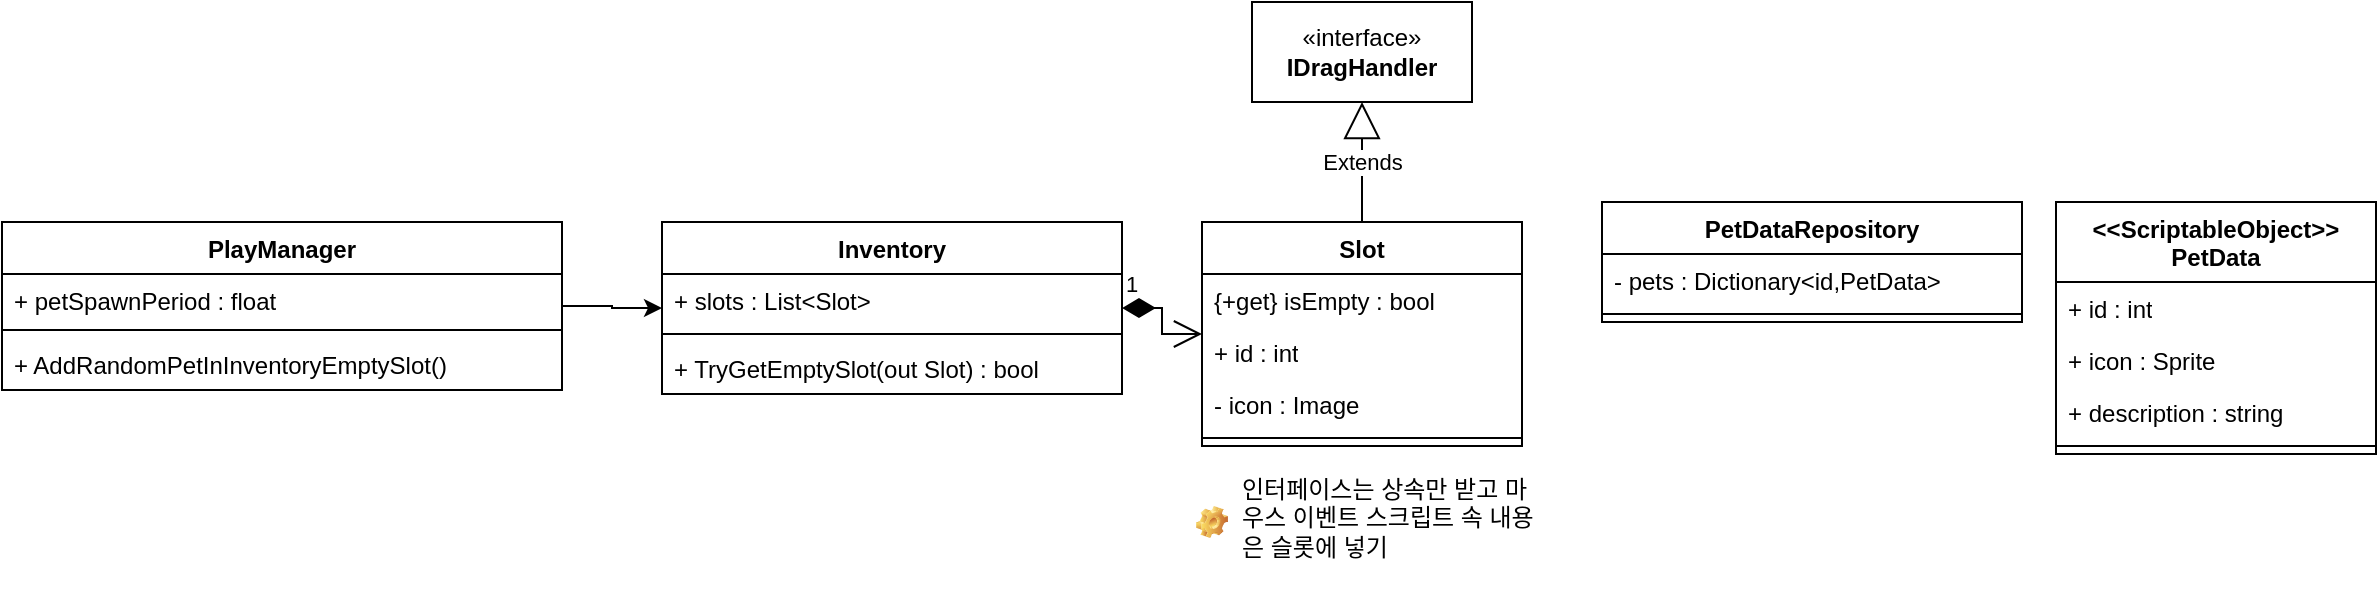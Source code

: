 <mxfile version="22.1.0" type="device">
  <diagram id="C5RBs43oDa-KdzZeNtuy" name="Page-1">
    <mxGraphModel dx="2117" dy="1711" grid="1" gridSize="10" guides="1" tooltips="1" connect="1" arrows="1" fold="1" page="1" pageScale="1" pageWidth="827" pageHeight="1169" math="0" shadow="0">
      <root>
        <mxCell id="WIyWlLk6GJQsqaUBKTNV-0" />
        <mxCell id="WIyWlLk6GJQsqaUBKTNV-1" parent="WIyWlLk6GJQsqaUBKTNV-0" />
        <mxCell id="kNL8a_UzfpbgUxyi0g8W-0" value="Inventory" style="swimlane;fontStyle=1;align=center;verticalAlign=top;childLayout=stackLayout;horizontal=1;startSize=26;horizontalStack=0;resizeParent=1;resizeParentMax=0;resizeLast=0;collapsible=1;marginBottom=0;whiteSpace=wrap;html=1;" parent="WIyWlLk6GJQsqaUBKTNV-1" vertex="1">
          <mxGeometry x="130" y="90" width="230" height="86" as="geometry" />
        </mxCell>
        <mxCell id="kNL8a_UzfpbgUxyi0g8W-1" value="+ slots : List&amp;lt;Slot&amp;gt;" style="text;strokeColor=none;fillColor=none;align=left;verticalAlign=top;spacingLeft=4;spacingRight=4;overflow=hidden;rotatable=0;points=[[0,0.5],[1,0.5]];portConstraint=eastwest;whiteSpace=wrap;html=1;" parent="kNL8a_UzfpbgUxyi0g8W-0" vertex="1">
          <mxGeometry y="26" width="230" height="26" as="geometry" />
        </mxCell>
        <mxCell id="kNL8a_UzfpbgUxyi0g8W-2" value="" style="line;strokeWidth=1;fillColor=none;align=left;verticalAlign=middle;spacingTop=-1;spacingLeft=3;spacingRight=3;rotatable=0;labelPosition=right;points=[];portConstraint=eastwest;strokeColor=inherit;" parent="kNL8a_UzfpbgUxyi0g8W-0" vertex="1">
          <mxGeometry y="52" width="230" height="8" as="geometry" />
        </mxCell>
        <mxCell id="kNL8a_UzfpbgUxyi0g8W-3" value="+ TryGetEmptySlot(out Slot) : bool" style="text;strokeColor=none;fillColor=none;align=left;verticalAlign=top;spacingLeft=4;spacingRight=4;overflow=hidden;rotatable=0;points=[[0,0.5],[1,0.5]];portConstraint=eastwest;whiteSpace=wrap;html=1;" parent="kNL8a_UzfpbgUxyi0g8W-0" vertex="1">
          <mxGeometry y="60" width="230" height="26" as="geometry" />
        </mxCell>
        <mxCell id="kNL8a_UzfpbgUxyi0g8W-4" value="Slot" style="swimlane;fontStyle=1;align=center;verticalAlign=top;childLayout=stackLayout;horizontal=1;startSize=26;horizontalStack=0;resizeParent=1;resizeParentMax=0;resizeLast=0;collapsible=1;marginBottom=0;whiteSpace=wrap;html=1;" parent="WIyWlLk6GJQsqaUBKTNV-1" vertex="1">
          <mxGeometry x="400" y="90" width="160" height="112" as="geometry" />
        </mxCell>
        <mxCell id="kNL8a_UzfpbgUxyi0g8W-23" value="{+get} isEmpty : bool" style="text;strokeColor=none;fillColor=none;align=left;verticalAlign=top;spacingLeft=4;spacingRight=4;overflow=hidden;rotatable=0;points=[[0,0.5],[1,0.5]];portConstraint=eastwest;whiteSpace=wrap;html=1;" parent="kNL8a_UzfpbgUxyi0g8W-4" vertex="1">
          <mxGeometry y="26" width="160" height="26" as="geometry" />
        </mxCell>
        <mxCell id="kNL8a_UzfpbgUxyi0g8W-5" value="+ id : int" style="text;strokeColor=none;fillColor=none;align=left;verticalAlign=top;spacingLeft=4;spacingRight=4;overflow=hidden;rotatable=0;points=[[0,0.5],[1,0.5]];portConstraint=eastwest;whiteSpace=wrap;html=1;" parent="kNL8a_UzfpbgUxyi0g8W-4" vertex="1">
          <mxGeometry y="52" width="160" height="26" as="geometry" />
        </mxCell>
        <mxCell id="kNL8a_UzfpbgUxyi0g8W-8" value="- icon : Image" style="text;strokeColor=none;fillColor=none;align=left;verticalAlign=top;spacingLeft=4;spacingRight=4;overflow=hidden;rotatable=0;points=[[0,0.5],[1,0.5]];portConstraint=eastwest;whiteSpace=wrap;html=1;" parent="kNL8a_UzfpbgUxyi0g8W-4" vertex="1">
          <mxGeometry y="78" width="160" height="26" as="geometry" />
        </mxCell>
        <mxCell id="kNL8a_UzfpbgUxyi0g8W-6" value="" style="line;strokeWidth=1;fillColor=none;align=left;verticalAlign=middle;spacingTop=-1;spacingLeft=3;spacingRight=3;rotatable=0;labelPosition=right;points=[];portConstraint=eastwest;strokeColor=inherit;" parent="kNL8a_UzfpbgUxyi0g8W-4" vertex="1">
          <mxGeometry y="104" width="160" height="8" as="geometry" />
        </mxCell>
        <mxCell id="kNL8a_UzfpbgUxyi0g8W-9" value="PetDataRepository" style="swimlane;fontStyle=1;align=center;verticalAlign=top;childLayout=stackLayout;horizontal=1;startSize=26;horizontalStack=0;resizeParent=1;resizeParentMax=0;resizeLast=0;collapsible=1;marginBottom=0;whiteSpace=wrap;html=1;" parent="WIyWlLk6GJQsqaUBKTNV-1" vertex="1">
          <mxGeometry x="600" y="80" width="210" height="60" as="geometry" />
        </mxCell>
        <mxCell id="kNL8a_UzfpbgUxyi0g8W-10" value="- pets : Dictionary&amp;lt;id,PetData&amp;gt;" style="text;strokeColor=none;fillColor=none;align=left;verticalAlign=top;spacingLeft=4;spacingRight=4;overflow=hidden;rotatable=0;points=[[0,0.5],[1,0.5]];portConstraint=eastwest;whiteSpace=wrap;html=1;" parent="kNL8a_UzfpbgUxyi0g8W-9" vertex="1">
          <mxGeometry y="26" width="210" height="26" as="geometry" />
        </mxCell>
        <mxCell id="kNL8a_UzfpbgUxyi0g8W-12" value="" style="line;strokeWidth=1;fillColor=none;align=left;verticalAlign=middle;spacingTop=-1;spacingLeft=3;spacingRight=3;rotatable=0;labelPosition=right;points=[];portConstraint=eastwest;strokeColor=inherit;" parent="kNL8a_UzfpbgUxyi0g8W-9" vertex="1">
          <mxGeometry y="52" width="210" height="8" as="geometry" />
        </mxCell>
        <mxCell id="kNL8a_UzfpbgUxyi0g8W-13" value="&amp;lt;&amp;lt;ScriptableObject&amp;gt;&amp;gt;&lt;br&gt;PetData" style="swimlane;fontStyle=1;align=center;verticalAlign=top;childLayout=stackLayout;horizontal=1;startSize=40;horizontalStack=0;resizeParent=1;resizeParentMax=0;resizeLast=0;collapsible=1;marginBottom=0;whiteSpace=wrap;html=1;" parent="WIyWlLk6GJQsqaUBKTNV-1" vertex="1">
          <mxGeometry x="827" y="80" width="160" height="126" as="geometry" />
        </mxCell>
        <mxCell id="kNL8a_UzfpbgUxyi0g8W-14" value="+ id : int" style="text;strokeColor=none;fillColor=none;align=left;verticalAlign=top;spacingLeft=4;spacingRight=4;overflow=hidden;rotatable=0;points=[[0,0.5],[1,0.5]];portConstraint=eastwest;whiteSpace=wrap;html=1;" parent="kNL8a_UzfpbgUxyi0g8W-13" vertex="1">
          <mxGeometry y="40" width="160" height="26" as="geometry" />
        </mxCell>
        <mxCell id="kNL8a_UzfpbgUxyi0g8W-15" value="+ icon : Sprite" style="text;strokeColor=none;fillColor=none;align=left;verticalAlign=top;spacingLeft=4;spacingRight=4;overflow=hidden;rotatable=0;points=[[0,0.5],[1,0.5]];portConstraint=eastwest;whiteSpace=wrap;html=1;" parent="kNL8a_UzfpbgUxyi0g8W-13" vertex="1">
          <mxGeometry y="66" width="160" height="26" as="geometry" />
        </mxCell>
        <mxCell id="kNL8a_UzfpbgUxyi0g8W-17" value="+ description : string" style="text;strokeColor=none;fillColor=none;align=left;verticalAlign=top;spacingLeft=4;spacingRight=4;overflow=hidden;rotatable=0;points=[[0,0.5],[1,0.5]];portConstraint=eastwest;whiteSpace=wrap;html=1;" parent="kNL8a_UzfpbgUxyi0g8W-13" vertex="1">
          <mxGeometry y="92" width="160" height="26" as="geometry" />
        </mxCell>
        <mxCell id="kNL8a_UzfpbgUxyi0g8W-16" value="" style="line;strokeWidth=1;fillColor=none;align=left;verticalAlign=middle;spacingTop=-1;spacingLeft=3;spacingRight=3;rotatable=0;labelPosition=right;points=[];portConstraint=eastwest;strokeColor=inherit;" parent="kNL8a_UzfpbgUxyi0g8W-13" vertex="1">
          <mxGeometry y="118" width="160" height="8" as="geometry" />
        </mxCell>
        <mxCell id="kNL8a_UzfpbgUxyi0g8W-18" value="1" style="endArrow=open;html=1;endSize=12;startArrow=diamondThin;startSize=14;startFill=1;edgeStyle=orthogonalEdgeStyle;align=left;verticalAlign=bottom;rounded=0;" parent="WIyWlLk6GJQsqaUBKTNV-1" source="kNL8a_UzfpbgUxyi0g8W-0" target="kNL8a_UzfpbgUxyi0g8W-4" edge="1">
          <mxGeometry x="-1" y="3" relative="1" as="geometry">
            <mxPoint x="540" y="270" as="sourcePoint" />
            <mxPoint x="700" y="270" as="targetPoint" />
          </mxGeometry>
        </mxCell>
        <mxCell id="kNL8a_UzfpbgUxyi0g8W-28" style="edgeStyle=orthogonalEdgeStyle;rounded=0;orthogonalLoop=1;jettySize=auto;html=1;" parent="WIyWlLk6GJQsqaUBKTNV-1" source="kNL8a_UzfpbgUxyi0g8W-24" target="kNL8a_UzfpbgUxyi0g8W-0" edge="1">
          <mxGeometry relative="1" as="geometry" />
        </mxCell>
        <mxCell id="kNL8a_UzfpbgUxyi0g8W-24" value="PlayManager" style="swimlane;fontStyle=1;align=center;verticalAlign=top;childLayout=stackLayout;horizontal=1;startSize=26;horizontalStack=0;resizeParent=1;resizeParentMax=0;resizeLast=0;collapsible=1;marginBottom=0;whiteSpace=wrap;html=1;" parent="WIyWlLk6GJQsqaUBKTNV-1" vertex="1">
          <mxGeometry x="-200" y="90" width="280" height="84" as="geometry" />
        </mxCell>
        <mxCell id="kNL8a_UzfpbgUxyi0g8W-29" value="+ petSpawnPeriod : float" style="text;strokeColor=none;fillColor=none;align=left;verticalAlign=top;spacingLeft=4;spacingRight=4;overflow=hidden;rotatable=0;points=[[0,0.5],[1,0.5]];portConstraint=eastwest;whiteSpace=wrap;html=1;" parent="kNL8a_UzfpbgUxyi0g8W-24" vertex="1">
          <mxGeometry y="26" width="280" height="24" as="geometry" />
        </mxCell>
        <mxCell id="kNL8a_UzfpbgUxyi0g8W-26" value="" style="line;strokeWidth=1;fillColor=none;align=left;verticalAlign=middle;spacingTop=-1;spacingLeft=3;spacingRight=3;rotatable=0;labelPosition=right;points=[];portConstraint=eastwest;strokeColor=inherit;" parent="kNL8a_UzfpbgUxyi0g8W-24" vertex="1">
          <mxGeometry y="50" width="280" height="8" as="geometry" />
        </mxCell>
        <mxCell id="kNL8a_UzfpbgUxyi0g8W-27" value="+ AddRandomPetInInventoryEmptySlot()" style="text;strokeColor=none;fillColor=none;align=left;verticalAlign=top;spacingLeft=4;spacingRight=4;overflow=hidden;rotatable=0;points=[[0,0.5],[1,0.5]];portConstraint=eastwest;whiteSpace=wrap;html=1;" parent="kNL8a_UzfpbgUxyi0g8W-24" vertex="1">
          <mxGeometry y="58" width="280" height="26" as="geometry" />
        </mxCell>
        <mxCell id="kNL8a_UzfpbgUxyi0g8W-30" value="«interface»&lt;br&gt;&lt;b&gt;IDragHandler&lt;/b&gt;" style="html=1;whiteSpace=wrap;" parent="WIyWlLk6GJQsqaUBKTNV-1" vertex="1">
          <mxGeometry x="425" y="-20" width="110" height="50" as="geometry" />
        </mxCell>
        <mxCell id="kNL8a_UzfpbgUxyi0g8W-31" value="Extends" style="endArrow=block;endSize=16;endFill=0;html=1;rounded=0;" parent="WIyWlLk6GJQsqaUBKTNV-1" source="kNL8a_UzfpbgUxyi0g8W-4" target="kNL8a_UzfpbgUxyi0g8W-30" edge="1">
          <mxGeometry width="160" relative="1" as="geometry">
            <mxPoint x="320" y="230" as="sourcePoint" />
            <mxPoint x="470" y="220" as="targetPoint" />
          </mxGeometry>
        </mxCell>
        <mxCell id="kNL8a_UzfpbgUxyi0g8W-33" value="인터페이스는 상속만 받고 마우스 이벤트 스크립트 속 내용은 슬롯에 넣기" style="label;fontStyle=0;strokeColor=none;fillColor=none;align=left;verticalAlign=top;overflow=hidden;spacingLeft=28;spacingRight=4;rotatable=0;points=[[0,0.5],[1,0.5]];portConstraint=eastwest;imageWidth=16;imageHeight=16;whiteSpace=wrap;html=1;image=img/clipart/Gear_128x128.png" parent="WIyWlLk6GJQsqaUBKTNV-1" vertex="1">
          <mxGeometry x="390" y="210" width="180" height="60" as="geometry" />
        </mxCell>
      </root>
    </mxGraphModel>
  </diagram>
</mxfile>
